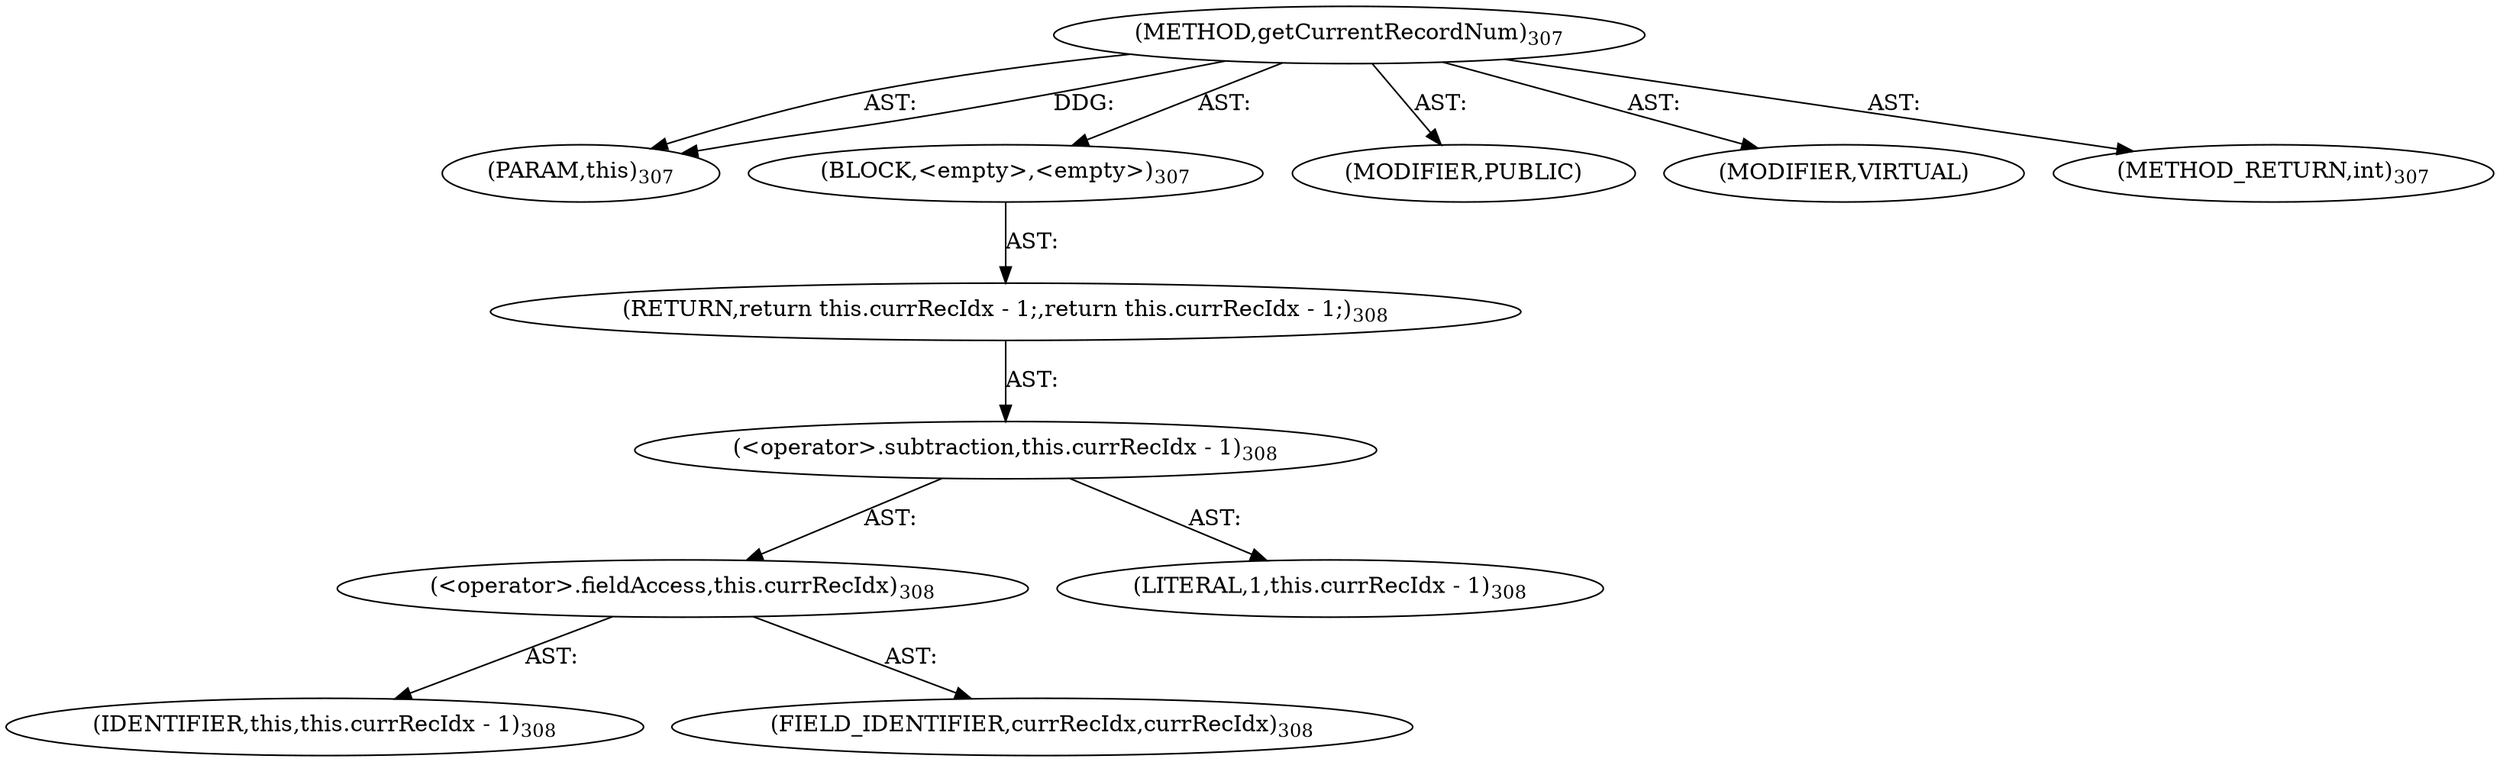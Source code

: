 digraph "getCurrentRecordNum" {  
"111669149711" [label = <(METHOD,getCurrentRecordNum)<SUB>307</SUB>> ]
"115964117001" [label = <(PARAM,this)<SUB>307</SUB>> ]
"25769803812" [label = <(BLOCK,&lt;empty&gt;,&lt;empty&gt;)<SUB>307</SUB>> ]
"146028888073" [label = <(RETURN,return this.currRecIdx - 1;,return this.currRecIdx - 1;)<SUB>308</SUB>> ]
"30064771217" [label = <(&lt;operator&gt;.subtraction,this.currRecIdx - 1)<SUB>308</SUB>> ]
"30064771218" [label = <(&lt;operator&gt;.fieldAccess,this.currRecIdx)<SUB>308</SUB>> ]
"68719476787" [label = <(IDENTIFIER,this,this.currRecIdx - 1)<SUB>308</SUB>> ]
"55834574908" [label = <(FIELD_IDENTIFIER,currRecIdx,currRecIdx)<SUB>308</SUB>> ]
"90194313248" [label = <(LITERAL,1,this.currRecIdx - 1)<SUB>308</SUB>> ]
"133143986219" [label = <(MODIFIER,PUBLIC)> ]
"133143986220" [label = <(MODIFIER,VIRTUAL)> ]
"128849018895" [label = <(METHOD_RETURN,int)<SUB>307</SUB>> ]
  "111669149711" -> "115964117001"  [ label = "AST: "] 
  "111669149711" -> "25769803812"  [ label = "AST: "] 
  "111669149711" -> "133143986219"  [ label = "AST: "] 
  "111669149711" -> "133143986220"  [ label = "AST: "] 
  "111669149711" -> "128849018895"  [ label = "AST: "] 
  "25769803812" -> "146028888073"  [ label = "AST: "] 
  "146028888073" -> "30064771217"  [ label = "AST: "] 
  "30064771217" -> "30064771218"  [ label = "AST: "] 
  "30064771217" -> "90194313248"  [ label = "AST: "] 
  "30064771218" -> "68719476787"  [ label = "AST: "] 
  "30064771218" -> "55834574908"  [ label = "AST: "] 
  "111669149711" -> "115964117001"  [ label = "DDG: "] 
}

